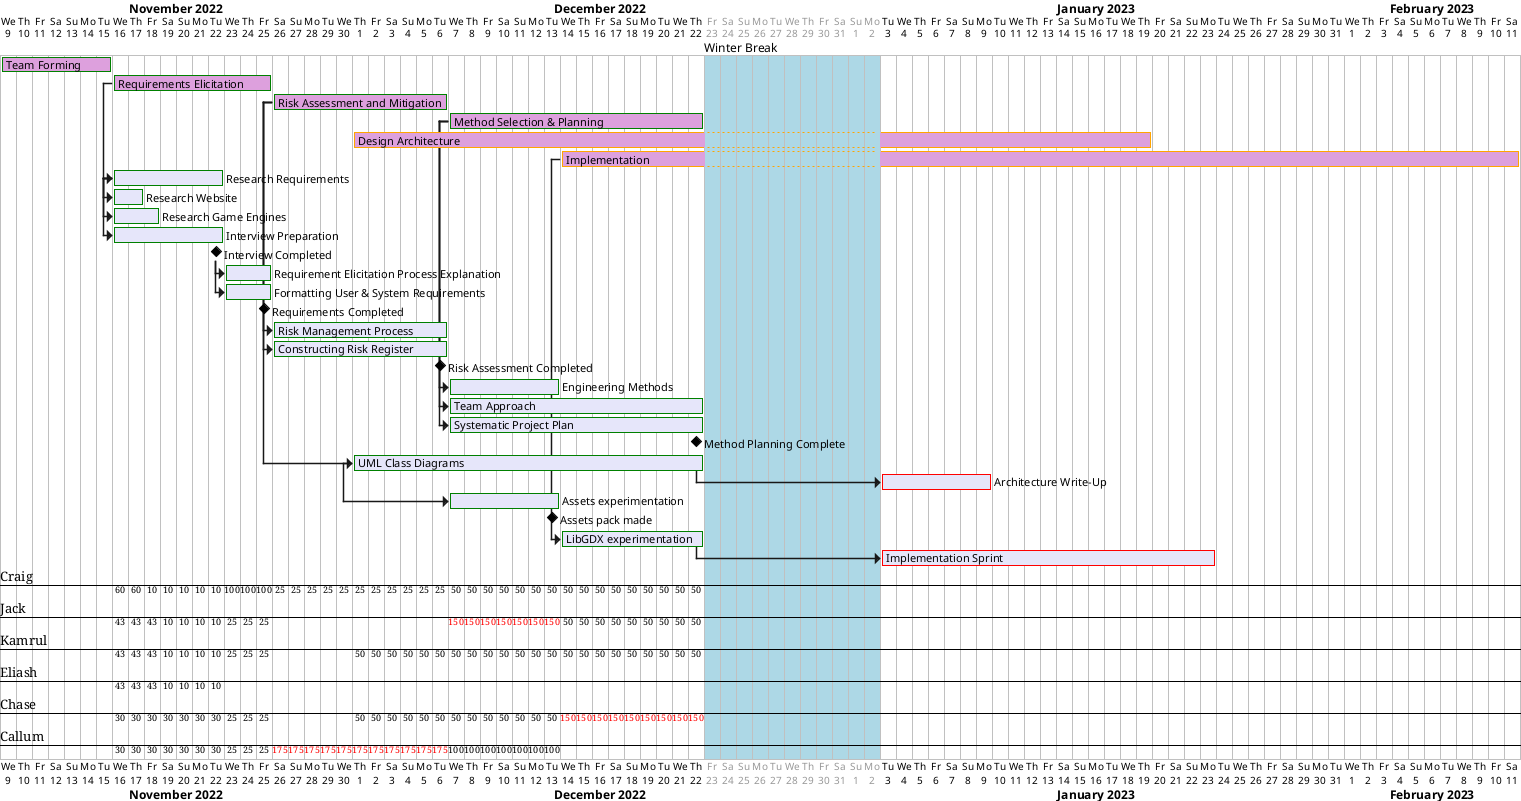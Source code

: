 ' Preview with Alt D
' Date: 22-12-2022
@startgantt
hide ressources names
skinparam classFontSize 5
'Main Goals
[Team Forming] lasts 7 days and is colored in Plum/Green
[Requirements Elicitation] lasts 10 days and is colored in Plum/Green
[Risk Assessment and Mitigation] lasts 11 days and is colored in Plum/Green
[Method Selection & Planning] lasts 16 days and is colored in Plum/Green
[Design Architecture] lasts 39 days and is colored in Plum/Orange
[Implementation] lasts 49 days and is colored in Plum/Orange
Project starts 2022-11-09
[Team Forming] starts 2022-11-09
[Requirements Elicitation] starts 2022-11-16
[Method Selection & Planning] starts 2022-12-07
[Risk Assessment and Mitigation] starts 2022-11-26
[Design Architecture] starts 2022-12-01
[Implementation] starts 2022-12-14

'Requirements
[Research Requirements] lasts 7 days and is colored in Lavender/Green and starts after [Requirements Elicitation]'s start
[Research Website] on {Craig:50%} lasts 1 days and is colored in Lavender/Green and starts after [Research Requirements]'s start
[Research Game Engines] on {Jack:33%}{Kamrul:33%}{Eliash:33%} lasts 2 days and is colored in Lavender/Green and starts after [Research Requirements]'s start
[Interview Preparation] on {Chase:30%}{Callum:30%}{Jack:10%}{Kamrul:10%}{Eliash:10%}{Craig:10%} lasts 7 days and is colored in Lavender/Green and starts after [Research Requirements]’s start
[Interview Completed] happens at [Interview Preparation]’s end

[Requirement Elicitation Process Explanation] on {Craig:100%} lasts 3 days and is colored in Lavender/Green and starts after [Interview Completed]'s end
[Formatting User & System Requirements] on {Callum:25%}{Jack:25%}{Kamrul:25%}{Chase:25%} lasts 3 days and is colored in Lavender/Green and starts after [Interview Completed]'s end
[Requirements Completed] happens at [Formatting User & System Requirements]’s end

'Risk Assessment and Mitgation
[Risk Management Process] on {Callum:100%} lasts 11 days and is colored in Lavender/Green and starts after [Risk Assessment and Mitigation]'s start
[Constructing Risk Register] on {Callum:75%}{Craig:25%} lasts 11 days and is colored in Lavender/Green and starts after [Risk Assessment and Mitigation]'s start
[Risk Assessment Completed] happens at [Constructing Risk Register]’s end

'Method Selection & Planning
[Engineering Methods] on {Jack:100%} lasts 7 days and is colored in Lavender/Green and starts after [Method Selection & Planning]'s start
[Team Approach] on {Jack:50%} lasts 8 days and is colored in Lavender/Green and starts after [Method Selection & Planning]'s start
[Systematic Project Plan] on {Craig:50%} lasts 8 days and is colored in Lavender/Green and starts after [Method Selection & Planning]'s start
[Method Planning Complete] happens at [Systematic Project Plan]’s end

'Design Architecture
[UML Class Diagrams] on {Kamrul:50%}{Chase:50%} lasts 22 days and is colored in Lavender/Green and starts 5 days after [Risk Assessment and Mitigation]'s start
[Architecture Write-Up] lasts 7 days and is coloured in Lavender/Red and starts 10 days after [UML Class Diagrams]'s end
[Assets experimentation] on {Callum:100%} lasts 7 days and is colored in Lavender/Green and starts 6 days after [UML Class Diagrams]'s start
[Assets pack made] happens at [Assets experimentation]’s end

'Implementation
[LibGDX experimentation] on {Chase:100%} lasts 9 days and is colored in Lavender/Green and starts after [Implementation]'s start
[Implementation Sprint] lasts 21 days and is colored in Lavender/Red and starts after [LibGDX experimentation]'s end

'Winter Break
2022/12/23 to 2023/01/02 are colored in lightblue
2022/12/23 to 2023/01/02 are named [Winter Break]
2022/12/23 to 2023/01/02 are closed

@endgantt
